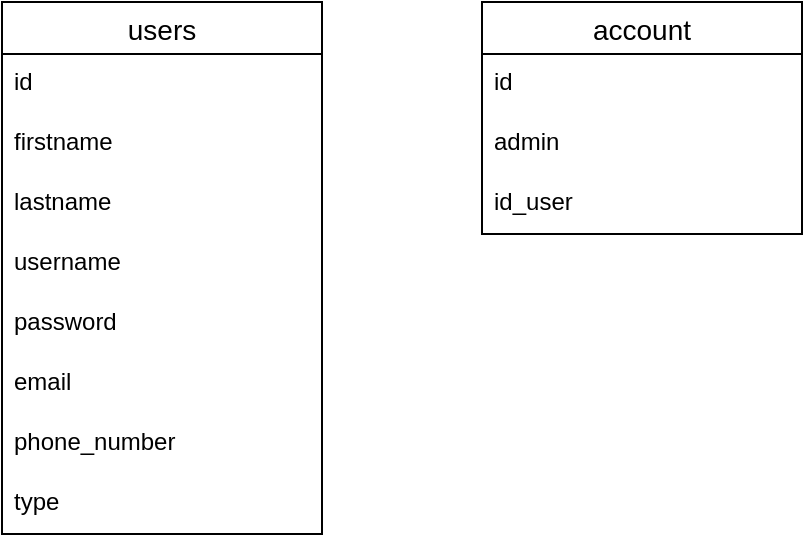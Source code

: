 <mxfile version="20.8.5" type="device"><diagram id="XwjD4fgwFPubRSxgC965" name="Trang-1"><mxGraphModel dx="1050" dy="573" grid="1" gridSize="10" guides="1" tooltips="1" connect="1" arrows="1" fold="1" page="1" pageScale="1" pageWidth="827" pageHeight="1169" math="0" shadow="0"><root><mxCell id="0"/><mxCell id="1" parent="0"/><mxCell id="YsKDU3LvC-KzNIjMgYBW-3" value="users" style="swimlane;fontStyle=0;childLayout=stackLayout;horizontal=1;startSize=26;horizontalStack=0;resizeParent=1;resizeParentMax=0;resizeLast=0;collapsible=1;marginBottom=0;align=center;fontSize=14;" parent="1" vertex="1"><mxGeometry x="130" y="570" width="160" height="266" as="geometry"/></mxCell><mxCell id="YsKDU3LvC-KzNIjMgYBW-4" value="id" style="text;strokeColor=none;fillColor=none;spacingLeft=4;spacingRight=4;overflow=hidden;rotatable=0;points=[[0,0.5],[1,0.5]];portConstraint=eastwest;fontSize=12;" parent="YsKDU3LvC-KzNIjMgYBW-3" vertex="1"><mxGeometry y="26" width="160" height="30" as="geometry"/></mxCell><mxCell id="YsKDU3LvC-KzNIjMgYBW-5" value="firstname" style="text;strokeColor=none;fillColor=none;spacingLeft=4;spacingRight=4;overflow=hidden;rotatable=0;points=[[0,0.5],[1,0.5]];portConstraint=eastwest;fontSize=12;" parent="YsKDU3LvC-KzNIjMgYBW-3" vertex="1"><mxGeometry y="56" width="160" height="30" as="geometry"/></mxCell><mxCell id="YsKDU3LvC-KzNIjMgYBW-6" value="lastname" style="text;strokeColor=none;fillColor=none;spacingLeft=4;spacingRight=4;overflow=hidden;rotatable=0;points=[[0,0.5],[1,0.5]];portConstraint=eastwest;fontSize=12;" parent="YsKDU3LvC-KzNIjMgYBW-3" vertex="1"><mxGeometry y="86" width="160" height="30" as="geometry"/></mxCell><mxCell id="acN-pLIzXGel6zvHUMqK-2" value="username" style="text;strokeColor=none;fillColor=none;spacingLeft=4;spacingRight=4;overflow=hidden;rotatable=0;points=[[0,0.5],[1,0.5]];portConstraint=eastwest;fontSize=12;" vertex="1" parent="YsKDU3LvC-KzNIjMgYBW-3"><mxGeometry y="116" width="160" height="30" as="geometry"/></mxCell><mxCell id="acN-pLIzXGel6zvHUMqK-3" value="password" style="text;strokeColor=none;fillColor=none;spacingLeft=4;spacingRight=4;overflow=hidden;rotatable=0;points=[[0,0.5],[1,0.5]];portConstraint=eastwest;fontSize=12;" vertex="1" parent="YsKDU3LvC-KzNIjMgYBW-3"><mxGeometry y="146" width="160" height="30" as="geometry"/></mxCell><mxCell id="acN-pLIzXGel6zvHUMqK-4" value="email" style="text;strokeColor=none;fillColor=none;spacingLeft=4;spacingRight=4;overflow=hidden;rotatable=0;points=[[0,0.5],[1,0.5]];portConstraint=eastwest;fontSize=12;" vertex="1" parent="YsKDU3LvC-KzNIjMgYBW-3"><mxGeometry y="176" width="160" height="30" as="geometry"/></mxCell><mxCell id="acN-pLIzXGel6zvHUMqK-5" value="phone_number" style="text;strokeColor=none;fillColor=none;spacingLeft=4;spacingRight=4;overflow=hidden;rotatable=0;points=[[0,0.5],[1,0.5]];portConstraint=eastwest;fontSize=12;" vertex="1" parent="YsKDU3LvC-KzNIjMgYBW-3"><mxGeometry y="206" width="160" height="30" as="geometry"/></mxCell><mxCell id="acN-pLIzXGel6zvHUMqK-6" value="type" style="text;strokeColor=none;fillColor=none;spacingLeft=4;spacingRight=4;overflow=hidden;rotatable=0;points=[[0,0.5],[1,0.5]];portConstraint=eastwest;fontSize=12;" vertex="1" parent="YsKDU3LvC-KzNIjMgYBW-3"><mxGeometry y="236" width="160" height="30" as="geometry"/></mxCell><mxCell id="acN-pLIzXGel6zvHUMqK-7" value="account" style="swimlane;fontStyle=0;childLayout=stackLayout;horizontal=1;startSize=26;horizontalStack=0;resizeParent=1;resizeParentMax=0;resizeLast=0;collapsible=1;marginBottom=0;align=center;fontSize=14;" vertex="1" parent="1"><mxGeometry x="370" y="570" width="160" height="116" as="geometry"/></mxCell><mxCell id="acN-pLIzXGel6zvHUMqK-8" value="id" style="text;strokeColor=none;fillColor=none;spacingLeft=4;spacingRight=4;overflow=hidden;rotatable=0;points=[[0,0.5],[1,0.5]];portConstraint=eastwest;fontSize=12;" vertex="1" parent="acN-pLIzXGel6zvHUMqK-7"><mxGeometry y="26" width="160" height="30" as="geometry"/></mxCell><mxCell id="acN-pLIzXGel6zvHUMqK-13" value="admin" style="text;strokeColor=none;fillColor=none;spacingLeft=4;spacingRight=4;overflow=hidden;rotatable=0;points=[[0,0.5],[1,0.5]];portConstraint=eastwest;fontSize=12;" vertex="1" parent="acN-pLIzXGel6zvHUMqK-7"><mxGeometry y="56" width="160" height="30" as="geometry"/></mxCell><mxCell id="acN-pLIzXGel6zvHUMqK-14" value="id_user" style="text;strokeColor=none;fillColor=none;spacingLeft=4;spacingRight=4;overflow=hidden;rotatable=0;points=[[0,0.5],[1,0.5]];portConstraint=eastwest;fontSize=12;" vertex="1" parent="acN-pLIzXGel6zvHUMqK-7"><mxGeometry y="86" width="160" height="30" as="geometry"/></mxCell></root></mxGraphModel></diagram></mxfile>
